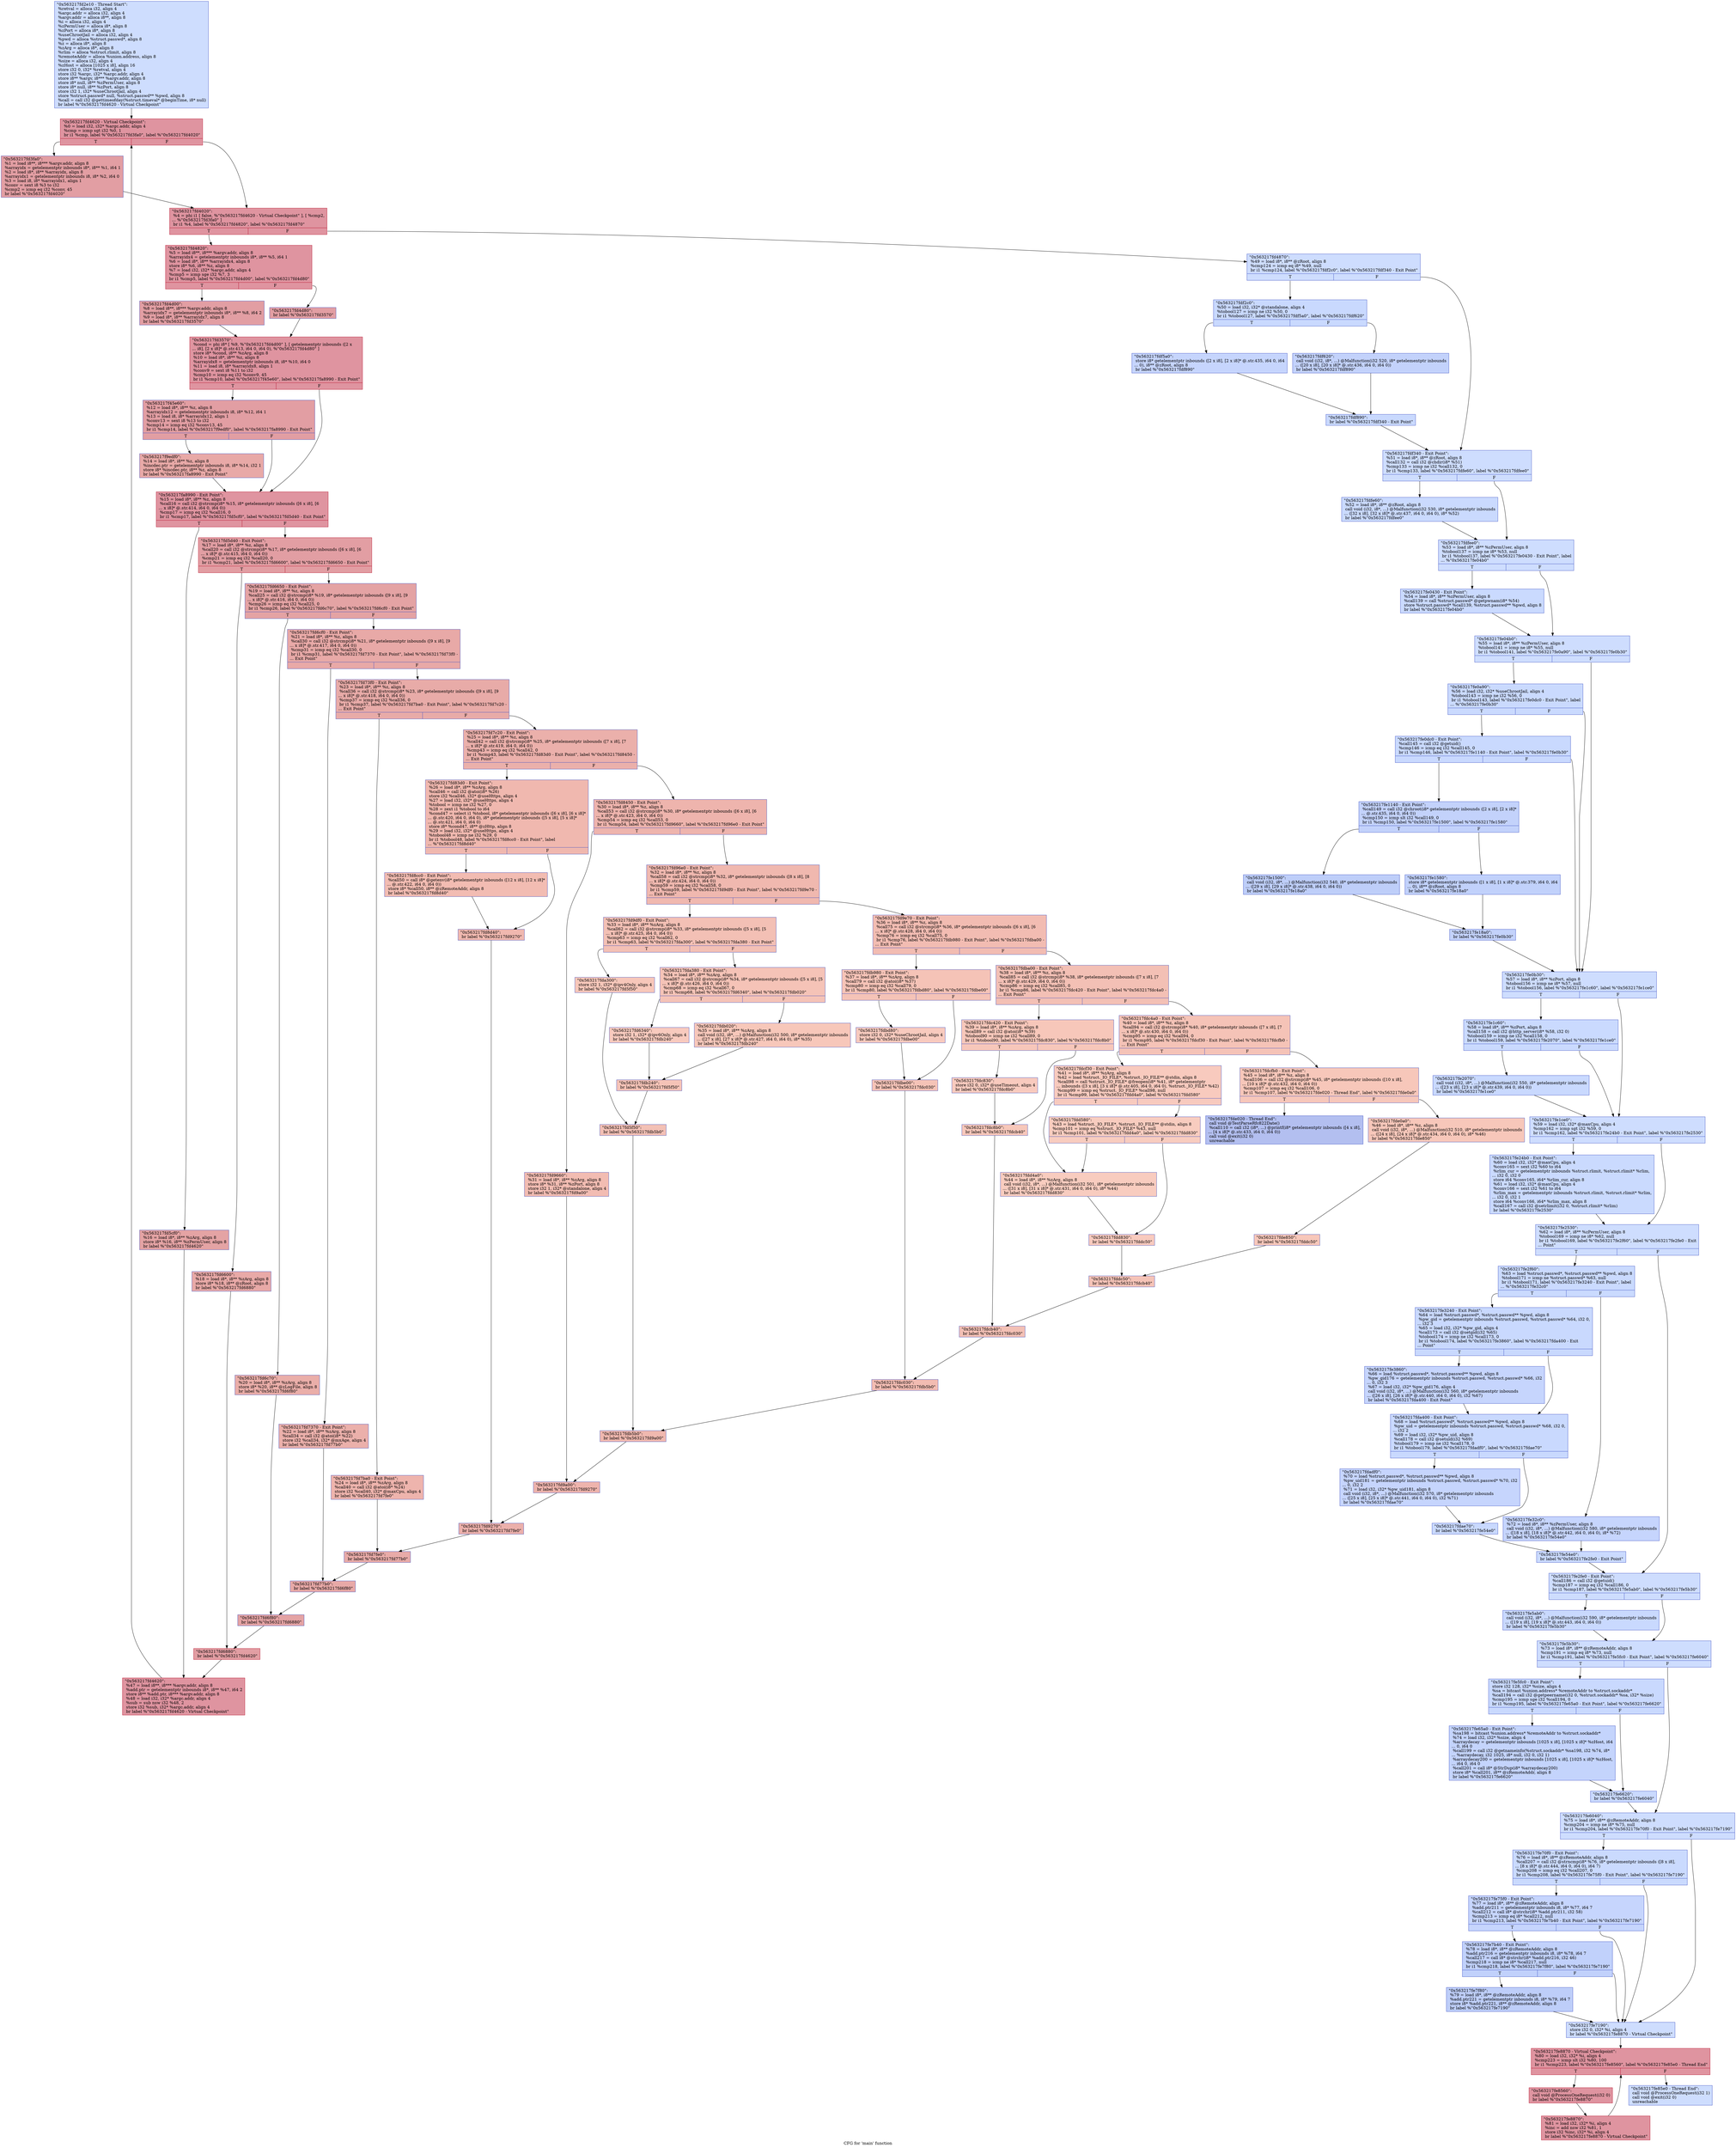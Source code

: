 digraph "CFG for 'main' function" {
	label="CFG for 'main' function";

	Node0x563217fd2e10 [shape=record,color="#3d50c3ff", style=filled, fillcolor="#8fb1fe70",label="{\"0x563217fd2e10 - Thread Start\":\l  %retval = alloca i32, align 4\l  %argc.addr = alloca i32, align 4\l  %argv.addr = alloca i8**, align 8\l  %i = alloca i32, align 4\l  %zPermUser = alloca i8*, align 8\l  %zPort = alloca i8*, align 8\l  %useChrootJail = alloca i32, align 4\l  %pwd = alloca %struct.passwd*, align 8\l  %z = alloca i8*, align 8\l  %zArg = alloca i8*, align 8\l  %rlim = alloca %struct.rlimit, align 8\l  %remoteAddr = alloca %union.address, align 8\l  %size = alloca i32, align 4\l  %zHost = alloca [1025 x i8], align 16\l  store i32 0, i32* %retval, align 4\l  store i32 %argc, i32* %argc.addr, align 4\l  store i8** %argv, i8*** %argv.addr, align 8\l  store i8* null, i8** %zPermUser, align 8\l  store i8* null, i8** %zPort, align 8\l  store i32 1, i32* %useChrootJail, align 4\l  store %struct.passwd* null, %struct.passwd** %pwd, align 8\l  %call = call i32 @gettimeofday(%struct.timeval* @beginTime, i8* null)\l  br label %\"0x563217fd4620 - Virtual Checkpoint\"\l}"];
	Node0x563217fd2e10 -> Node0x563217fd3d90;
	Node0x563217fd3d90 [shape=record,color="#b70d28ff", style=filled, fillcolor="#b70d2870",label="{\"0x563217fd4620 - Virtual Checkpoint\":            \l  %0 = load i32, i32* %argc.addr, align 4\l  %cmp = icmp sgt i32 %0, 1\l  br i1 %cmp, label %\"0x563217fd3fa0\", label %\"0x563217fd4020\"\l|{<s0>T|<s1>F}}"];
	Node0x563217fd3d90:s0 -> Node0x563217fd3fa0;
	Node0x563217fd3d90:s1 -> Node0x563217fd4020;
	Node0x563217fd3fa0 [shape=record,color="#3d50c3ff", style=filled, fillcolor="#be242e70",label="{\"0x563217fd3fa0\":                                 \l  %1 = load i8**, i8*** %argv.addr, align 8\l  %arrayidx = getelementptr inbounds i8*, i8** %1, i64 1\l  %2 = load i8*, i8** %arrayidx, align 8\l  %arrayidx1 = getelementptr inbounds i8, i8* %2, i64 0\l  %3 = load i8, i8* %arrayidx1, align 1\l  %conv = sext i8 %3 to i32\l  %cmp2 = icmp eq i32 %conv, 45\l  br label %\"0x563217fd4020\"\l}"];
	Node0x563217fd3fa0 -> Node0x563217fd4020;
	Node0x563217fd4020 [shape=record,color="#b70d28ff", style=filled, fillcolor="#b70d2870",label="{\"0x563217fd4020\":                                 \l  %4 = phi i1 [ false, %\"0x563217fd4620 - Virtual Checkpoint\" ], [ %cmp2,\l... %\"0x563217fd3fa0\" ]\l  br i1 %4, label %\"0x563217fd4820\", label %\"0x563217fd4870\"\l|{<s0>T|<s1>F}}"];
	Node0x563217fd4020:s0 -> Node0x563217fd4820;
	Node0x563217fd4020:s1 -> Node0x563217fd4870;
	Node0x563217fd4820 [shape=record,color="#b70d28ff", style=filled, fillcolor="#b70d2870",label="{\"0x563217fd4820\":                                 \l  %5 = load i8**, i8*** %argv.addr, align 8\l  %arrayidx4 = getelementptr inbounds i8*, i8** %5, i64 1\l  %6 = load i8*, i8** %arrayidx4, align 8\l  store i8* %6, i8** %z, align 8\l  %7 = load i32, i32* %argc.addr, align 4\l  %cmp5 = icmp sge i32 %7, 3\l  br i1 %cmp5, label %\"0x563217fd4d00\", label %\"0x563217fd4d80\"\l|{<s0>T|<s1>F}}"];
	Node0x563217fd4820:s0 -> Node0x563217fd4d00;
	Node0x563217fd4820:s1 -> Node0x563217fd4d80;
	Node0x563217fd4d00 [shape=record,color="#3d50c3ff", style=filled, fillcolor="#be242e70",label="{\"0x563217fd4d00\":                                 \l  %8 = load i8**, i8*** %argv.addr, align 8\l  %arrayidx7 = getelementptr inbounds i8*, i8** %8, i64 2\l  %9 = load i8*, i8** %arrayidx7, align 8\l  br label %\"0x563217fd3570\"\l}"];
	Node0x563217fd4d00 -> Node0x563217fd3570;
	Node0x563217fd4d80 [shape=record,color="#3d50c3ff", style=filled, fillcolor="#be242e70",label="{\"0x563217fd4d80\":                                 \l  br label %\"0x563217fd3570\"\l}"];
	Node0x563217fd4d80 -> Node0x563217fd3570;
	Node0x563217fd3570 [shape=record,color="#b70d28ff", style=filled, fillcolor="#b70d2870",label="{\"0x563217fd3570\":                                 \l  %cond = phi i8* [ %9, %\"0x563217fd4d00\" ], [ getelementptr inbounds ([2 x\l... i8], [2 x i8]* @.str.413, i64 0, i64 0), %\"0x563217fd4d80\" ]\l  store i8* %cond, i8** %zArg, align 8\l  %10 = load i8*, i8** %z, align 8\l  %arrayidx8 = getelementptr inbounds i8, i8* %10, i64 0\l  %11 = load i8, i8* %arrayidx8, align 1\l  %conv9 = sext i8 %11 to i32\l  %cmp10 = icmp eq i32 %conv9, 45\l  br i1 %cmp10, label %\"0x563217f45e60\", label %\"0x563217fa8990 - Exit Point\"\l|{<s0>T|<s1>F}}"];
	Node0x563217fd3570:s0 -> Node0x563217f45e60;
	Node0x563217fd3570:s1 -> Node0x563217fa8990;
	Node0x563217f45e60 [shape=record,color="#3d50c3ff", style=filled, fillcolor="#be242e70",label="{\"0x563217f45e60\":                                 \l  %12 = load i8*, i8** %z, align 8\l  %arrayidx12 = getelementptr inbounds i8, i8* %12, i64 1\l  %13 = load i8, i8* %arrayidx12, align 1\l  %conv13 = sext i8 %13 to i32\l  %cmp14 = icmp eq i32 %conv13, 45\l  br i1 %cmp14, label %\"0x563217f9edf0\", label %\"0x563217fa8990 - Exit Point\"\l|{<s0>T|<s1>F}}"];
	Node0x563217f45e60:s0 -> Node0x563217f9edf0;
	Node0x563217f45e60:s1 -> Node0x563217fa8990;
	Node0x563217f9edf0 [shape=record,color="#3d50c3ff", style=filled, fillcolor="#ca3b3770",label="{\"0x563217f9edf0\":                                 \l  %14 = load i8*, i8** %z, align 8\l  %incdec.ptr = getelementptr inbounds i8, i8* %14, i32 1\l  store i8* %incdec.ptr, i8** %z, align 8\l  br label %\"0x563217fa8990 - Exit Point\"\l}"];
	Node0x563217f9edf0 -> Node0x563217fa8990;
	Node0x563217fa8990 [shape=record,color="#b70d28ff", style=filled, fillcolor="#b70d2870",label="{\"0x563217fa8990 - Exit Point\":                    \l  %15 = load i8*, i8** %z, align 8\l  %call16 = call i32 @strcmp(i8* %15, i8* getelementptr inbounds ([6 x i8], [6\l... x i8]* @.str.414, i64 0, i64 0))\l  %cmp17 = icmp eq i32 %call16, 0\l  br i1 %cmp17, label %\"0x563217fd5cf0\", label %\"0x563217fd5d40 - Exit Point\"\l|{<s0>T|<s1>F}}"];
	Node0x563217fa8990:s0 -> Node0x563217fd5cf0;
	Node0x563217fa8990:s1 -> Node0x563217fd5d40;
	Node0x563217fd5cf0 [shape=record,color="#3d50c3ff", style=filled, fillcolor="#c32e3170",label="{\"0x563217fd5cf0\":                                 \l  %16 = load i8*, i8** %zArg, align 8\l  store i8* %16, i8** %zPermUser, align 8\l  br label %\"0x563217fd4620\"\l}"];
	Node0x563217fd5cf0 -> Node0x563217fd4620;
	Node0x563217fd5d40 [shape=record,color="#b70d28ff", style=filled, fillcolor="#be242e70",label="{\"0x563217fd5d40 - Exit Point\":                    \l  %17 = load i8*, i8** %z, align 8\l  %call20 = call i32 @strcmp(i8* %17, i8* getelementptr inbounds ([6 x i8], [6\l... x i8]* @.str.415, i64 0, i64 0))\l  %cmp21 = icmp eq i32 %call20, 0\l  br i1 %cmp21, label %\"0x563217fd6600\", label %\"0x563217fd6650 - Exit Point\"\l|{<s0>T|<s1>F}}"];
	Node0x563217fd5d40:s0 -> Node0x563217fd6600;
	Node0x563217fd5d40:s1 -> Node0x563217fd6650;
	Node0x563217fd6600 [shape=record,color="#3d50c3ff", style=filled, fillcolor="#ca3b3770",label="{\"0x563217fd6600\":                                 \l  %18 = load i8*, i8** %zArg, align 8\l  store i8* %18, i8** @zRoot, align 8\l  br label %\"0x563217fd6880\"\l}"];
	Node0x563217fd6600 -> Node0x563217fd6880;
	Node0x563217fd6650 [shape=record,color="#3d50c3ff", style=filled, fillcolor="#c32e3170",label="{\"0x563217fd6650 - Exit Point\":                    \l  %19 = load i8*, i8** %z, align 8\l  %call25 = call i32 @strcmp(i8* %19, i8* getelementptr inbounds ([9 x i8], [9\l... x i8]* @.str.416, i64 0, i64 0))\l  %cmp26 = icmp eq i32 %call25, 0\l  br i1 %cmp26, label %\"0x563217fd6c70\", label %\"0x563217fd6cf0 - Exit Point\"\l|{<s0>T|<s1>F}}"];
	Node0x563217fd6650:s0 -> Node0x563217fd6c70;
	Node0x563217fd6650:s1 -> Node0x563217fd6cf0;
	Node0x563217fd6c70 [shape=record,color="#3d50c3ff", style=filled, fillcolor="#d0473d70",label="{\"0x563217fd6c70\":                                 \l  %20 = load i8*, i8** %zArg, align 8\l  store i8* %20, i8** @zLogFile, align 8\l  br label %\"0x563217fd6f80\"\l}"];
	Node0x563217fd6c70 -> Node0x563217fd6f80;
	Node0x563217fd6cf0 [shape=record,color="#3d50c3ff", style=filled, fillcolor="#ca3b3770",label="{\"0x563217fd6cf0 - Exit Point\":                    \l  %21 = load i8*, i8** %z, align 8\l  %call30 = call i32 @strcmp(i8* %21, i8* getelementptr inbounds ([9 x i8], [9\l... x i8]* @.str.417, i64 0, i64 0))\l  %cmp31 = icmp eq i32 %call30, 0\l  br i1 %cmp31, label %\"0x563217fd7370 - Exit Point\", label %\"0x563217fd73f0 -\l... Exit Point\"\l|{<s0>T|<s1>F}}"];
	Node0x563217fd6cf0:s0 -> Node0x563217fd7370;
	Node0x563217fd6cf0:s1 -> Node0x563217fd73f0;
	Node0x563217fd7370 [shape=record,color="#3d50c3ff", style=filled, fillcolor="#d24b4070",label="{\"0x563217fd7370 - Exit Point\":                    \l  %22 = load i8*, i8** %zArg, align 8\l  %call34 = call i32 @atoi(i8* %22)\l  store i32 %call34, i32* @mxAge, align 4\l  br label %\"0x563217fd77b0\"\l}"];
	Node0x563217fd7370 -> Node0x563217fd77b0;
	Node0x563217fd73f0 [shape=record,color="#3d50c3ff", style=filled, fillcolor="#cc403a70",label="{\"0x563217fd73f0 - Exit Point\":                    \l  %23 = load i8*, i8** %z, align 8\l  %call36 = call i32 @strcmp(i8* %23, i8* getelementptr inbounds ([9 x i8], [9\l... x i8]* @.str.418, i64 0, i64 0))\l  %cmp37 = icmp eq i32 %call36, 0\l  br i1 %cmp37, label %\"0x563217fd7ba0 - Exit Point\", label %\"0x563217fd7c20 -\l... Exit Point\"\l|{<s0>T|<s1>F}}"];
	Node0x563217fd73f0:s0 -> Node0x563217fd7ba0;
	Node0x563217fd73f0:s1 -> Node0x563217fd7c20;
	Node0x563217fd7ba0 [shape=record,color="#3d50c3ff", style=filled, fillcolor="#d8564670",label="{\"0x563217fd7ba0 - Exit Point\":                    \l  %24 = load i8*, i8** %zArg, align 8\l  %call40 = call i32 @atoi(i8* %24)\l  store i32 %call40, i32* @maxCpu, align 4\l  br label %\"0x563217fd7fe0\"\l}"];
	Node0x563217fd7ba0 -> Node0x563217fd7fe0;
	Node0x563217fd7c20 [shape=record,color="#3d50c3ff", style=filled, fillcolor="#d24b4070",label="{\"0x563217fd7c20 - Exit Point\":                    \l  %25 = load i8*, i8** %z, align 8\l  %call42 = call i32 @strcmp(i8* %25, i8* getelementptr inbounds ([7 x i8], [7\l... x i8]* @.str.419, i64 0, i64 0))\l  %cmp43 = icmp eq i32 %call42, 0\l  br i1 %cmp43, label %\"0x563217fd83d0 - Exit Point\", label %\"0x563217fd8450 -\l... Exit Point\"\l|{<s0>T|<s1>F}}"];
	Node0x563217fd7c20:s0 -> Node0x563217fd83d0;
	Node0x563217fd7c20:s1 -> Node0x563217fd8450;
	Node0x563217fd83d0 [shape=record,color="#3d50c3ff", style=filled, fillcolor="#dc5d4a70",label="{\"0x563217fd83d0 - Exit Point\":                    \l  %26 = load i8*, i8** %zArg, align 8\l  %call46 = call i32 @atoi(i8* %26)\l  store i32 %call46, i32* @useHttps, align 4\l  %27 = load i32, i32* @useHttps, align 4\l  %tobool = icmp ne i32 %27, 0\l  %28 = zext i1 %tobool to i64\l  %cond47 = select i1 %tobool, i8* getelementptr inbounds ([6 x i8], [6 x i8]*\l... @.str.420, i64 0, i64 0), i8* getelementptr inbounds ([5 x i8], [5 x i8]*\l... @.str.421, i64 0, i64 0)\l  store i8* %cond47, i8** @zHttp, align 8\l  %29 = load i32, i32* @useHttps, align 4\l  %tobool48 = icmp ne i32 %29, 0\l  br i1 %tobool48, label %\"0x563217fd8cc0 - Exit Point\", label\l... %\"0x563217fd8d40\"\l|{<s0>T|<s1>F}}"];
	Node0x563217fd83d0:s0 -> Node0x563217fd8cc0;
	Node0x563217fd83d0:s1 -> Node0x563217fd8d40;
	Node0x563217fd8cc0 [shape=record,color="#3d50c3ff", style=filled, fillcolor="#e1675170",label="{\"0x563217fd8cc0 - Exit Point\":                    \l  %call50 = call i8* @getenv(i8* getelementptr inbounds ([12 x i8], [12 x i8]*\l... @.str.422, i64 0, i64 0))\l  store i8* %call50, i8** @zRemoteAddr, align 8\l  br label %\"0x563217fd8d40\"\l}"];
	Node0x563217fd8cc0 -> Node0x563217fd8d40;
	Node0x563217fd8d40 [shape=record,color="#3d50c3ff", style=filled, fillcolor="#dc5d4a70",label="{\"0x563217fd8d40\":                                 \l  br label %\"0x563217fd9270\"\l}"];
	Node0x563217fd8d40 -> Node0x563217fd9270;
	Node0x563217fd8450 [shape=record,color="#3d50c3ff", style=filled, fillcolor="#d8564670",label="{\"0x563217fd8450 - Exit Point\":                    \l  %30 = load i8*, i8** %z, align 8\l  %call53 = call i32 @strcmp(i8* %30, i8* getelementptr inbounds ([6 x i8], [6\l... x i8]* @.str.423, i64 0, i64 0))\l  %cmp54 = icmp eq i32 %call53, 0\l  br i1 %cmp54, label %\"0x563217fd9660\", label %\"0x563217fd96e0 - Exit Point\"\l|{<s0>T|<s1>F}}"];
	Node0x563217fd8450:s0 -> Node0x563217fd9660;
	Node0x563217fd8450:s1 -> Node0x563217fd96e0;
	Node0x563217fd9660 [shape=record,color="#3d50c3ff", style=filled, fillcolor="#e1675170",label="{\"0x563217fd9660\":                                 \l  %31 = load i8*, i8** %zArg, align 8\l  store i8* %31, i8** %zPort, align 8\l  store i32 1, i32* @standalone, align 4\l  br label %\"0x563217fd9a00\"\l}"];
	Node0x563217fd9660 -> Node0x563217fd9a00;
	Node0x563217fd96e0 [shape=record,color="#3d50c3ff", style=filled, fillcolor="#dc5d4a70",label="{\"0x563217fd96e0 - Exit Point\":                    \l  %32 = load i8*, i8** %z, align 8\l  %call58 = call i32 @strcmp(i8* %32, i8* getelementptr inbounds ([8 x i8], [8\l... x i8]* @.str.424, i64 0, i64 0))\l  %cmp59 = icmp eq i32 %call58, 0\l  br i1 %cmp59, label %\"0x563217fd9df0 - Exit Point\", label %\"0x563217fd9e70 -\l... Exit Point\"\l|{<s0>T|<s1>F}}"];
	Node0x563217fd96e0:s0 -> Node0x563217fd9df0;
	Node0x563217fd96e0:s1 -> Node0x563217fd9e70;
	Node0x563217fd9df0 [shape=record,color="#3d50c3ff", style=filled, fillcolor="#e5705870",label="{\"0x563217fd9df0 - Exit Point\":                    \l  %33 = load i8*, i8** %zArg, align 8\l  %call62 = call i32 @strcmp(i8* %33, i8* getelementptr inbounds ([5 x i8], [5\l... x i8]* @.str.425, i64 0, i64 0))\l  %cmp63 = icmp eq i32 %call62, 0\l  br i1 %cmp63, label %\"0x563217fda300\", label %\"0x563217fda380 - Exit Point\"\l|{<s0>T|<s1>F}}"];
	Node0x563217fd9df0:s0 -> Node0x563217fda300;
	Node0x563217fd9df0:s1 -> Node0x563217fda380;
	Node0x563217fda300 [shape=record,color="#3d50c3ff", style=filled, fillcolor="#ec7f6370",label="{\"0x563217fda300\":                                 \l  store i32 1, i32* @ipv4Only, align 4\l  br label %\"0x563217fd5f50\"\l}"];
	Node0x563217fda300 -> Node0x563217fd5f50;
	Node0x563217fda380 [shape=record,color="#3d50c3ff", style=filled, fillcolor="#e8765c70",label="{\"0x563217fda380 - Exit Point\":                    \l  %34 = load i8*, i8** %zArg, align 8\l  %call67 = call i32 @strcmp(i8* %34, i8* getelementptr inbounds ([5 x i8], [5\l... x i8]* @.str.426, i64 0, i64 0))\l  %cmp68 = icmp eq i32 %call67, 0\l  br i1 %cmp68, label %\"0x563217fd6340\", label %\"0x563217fdb020\"\l|{<s0>T|<s1>F}}"];
	Node0x563217fda380:s0 -> Node0x563217fd6340;
	Node0x563217fda380:s1 -> Node0x563217fdb020;
	Node0x563217fd6340 [shape=record,color="#3d50c3ff", style=filled, fillcolor="#ef886b70",label="{\"0x563217fd6340\":                                 \l  store i32 1, i32* @ipv6Only, align 4\l  br label %\"0x563217fdb240\"\l}"];
	Node0x563217fd6340 -> Node0x563217fdb240;
	Node0x563217fdb020 [shape=record,color="#3d50c3ff", style=filled, fillcolor="#ec7f6370",label="{\"0x563217fdb020\":                                 \l  %35 = load i8*, i8** %zArg, align 8\l  call void (i32, i8*, ...) @Malfunction(i32 500, i8* getelementptr inbounds\l... ([27 x i8], [27 x i8]* @.str.427, i64 0, i64 0), i8* %35)\l  br label %\"0x563217fdb240\"\l}"];
	Node0x563217fdb020 -> Node0x563217fdb240;
	Node0x563217fdb240 [shape=record,color="#3d50c3ff", style=filled, fillcolor="#e8765c70",label="{\"0x563217fdb240\":                                 \l  br label %\"0x563217fd5f50\"\l}"];
	Node0x563217fdb240 -> Node0x563217fd5f50;
	Node0x563217fd5f50 [shape=record,color="#3d50c3ff", style=filled, fillcolor="#e5705870",label="{\"0x563217fd5f50\":                                 \l  br label %\"0x563217fdb5b0\"\l}"];
	Node0x563217fd5f50 -> Node0x563217fdb5b0;
	Node0x563217fd9e70 [shape=record,color="#3d50c3ff", style=filled, fillcolor="#e1675170",label="{\"0x563217fd9e70 - Exit Point\":                    \l  %36 = load i8*, i8** %z, align 8\l  %call75 = call i32 @strcmp(i8* %36, i8* getelementptr inbounds ([6 x i8], [6\l... x i8]* @.str.428, i64 0, i64 0))\l  %cmp76 = icmp eq i32 %call75, 0\l  br i1 %cmp76, label %\"0x563217fdb980 - Exit Point\", label %\"0x563217fdba00 -\l... Exit Point\"\l|{<s0>T|<s1>F}}"];
	Node0x563217fd9e70:s0 -> Node0x563217fdb980;
	Node0x563217fd9e70:s1 -> Node0x563217fdba00;
	Node0x563217fdb980 [shape=record,color="#3d50c3ff", style=filled, fillcolor="#e8765c70",label="{\"0x563217fdb980 - Exit Point\":                    \l  %37 = load i8*, i8** %zArg, align 8\l  %call79 = call i32 @atoi(i8* %37)\l  %cmp80 = icmp eq i32 %call79, 0\l  br i1 %cmp80, label %\"0x563217fdbd80\", label %\"0x563217fdbe00\"\l|{<s0>T|<s1>F}}"];
	Node0x563217fdb980:s0 -> Node0x563217fdbd80;
	Node0x563217fdb980:s1 -> Node0x563217fdbe00;
	Node0x563217fdbd80 [shape=record,color="#3d50c3ff", style=filled, fillcolor="#ef886b70",label="{\"0x563217fdbd80\":                                 \l  store i32 0, i32* %useChrootJail, align 4\l  br label %\"0x563217fdbe00\"\l}"];
	Node0x563217fdbd80 -> Node0x563217fdbe00;
	Node0x563217fdbe00 [shape=record,color="#3d50c3ff", style=filled, fillcolor="#e8765c70",label="{\"0x563217fdbe00\":                                 \l  br label %\"0x563217fdc030\"\l}"];
	Node0x563217fdbe00 -> Node0x563217fdc030;
	Node0x563217fdba00 [shape=record,color="#3d50c3ff", style=filled, fillcolor="#e5705870",label="{\"0x563217fdba00 - Exit Point\":                    \l  %38 = load i8*, i8** %z, align 8\l  %call85 = call i32 @strcmp(i8* %38, i8* getelementptr inbounds ([7 x i8], [7\l... x i8]* @.str.429, i64 0, i64 0))\l  %cmp86 = icmp eq i32 %call85, 0\l  br i1 %cmp86, label %\"0x563217fdc420 - Exit Point\", label %\"0x563217fdc4a0 -\l... Exit Point\"\l|{<s0>T|<s1>F}}"];
	Node0x563217fdba00:s0 -> Node0x563217fdc420;
	Node0x563217fdba00:s1 -> Node0x563217fdc4a0;
	Node0x563217fdc420 [shape=record,color="#3d50c3ff", style=filled, fillcolor="#ec7f6370",label="{\"0x563217fdc420 - Exit Point\":                    \l  %39 = load i8*, i8** %zArg, align 8\l  %call89 = call i32 @atoi(i8* %39)\l  %tobool90 = icmp ne i32 %call89, 0\l  br i1 %tobool90, label %\"0x563217fdc830\", label %\"0x563217fdc8b0\"\l|{<s0>T|<s1>F}}"];
	Node0x563217fdc420:s0 -> Node0x563217fdc830;
	Node0x563217fdc420:s1 -> Node0x563217fdc8b0;
	Node0x563217fdc830 [shape=record,color="#3d50c3ff", style=filled, fillcolor="#ef886b70",label="{\"0x563217fdc830\":                                 \l  store i32 0, i32* @useTimeout, align 4\l  br label %\"0x563217fdc8b0\"\l}"];
	Node0x563217fdc830 -> Node0x563217fdc8b0;
	Node0x563217fdc8b0 [shape=record,color="#3d50c3ff", style=filled, fillcolor="#ec7f6370",label="{\"0x563217fdc8b0\":                                 \l  br label %\"0x563217fdcb40\"\l}"];
	Node0x563217fdc8b0 -> Node0x563217fdcb40;
	Node0x563217fdc4a0 [shape=record,color="#3d50c3ff", style=filled, fillcolor="#e8765c70",label="{\"0x563217fdc4a0 - Exit Point\":                    \l  %40 = load i8*, i8** %z, align 8\l  %call94 = call i32 @strcmp(i8* %40, i8* getelementptr inbounds ([7 x i8], [7\l... x i8]* @.str.430, i64 0, i64 0))\l  %cmp95 = icmp eq i32 %call94, 0\l  br i1 %cmp95, label %\"0x563217fdcf30 - Exit Point\", label %\"0x563217fdcfb0 -\l... Exit Point\"\l|{<s0>T|<s1>F}}"];
	Node0x563217fdc4a0:s0 -> Node0x563217fdcf30;
	Node0x563217fdc4a0:s1 -> Node0x563217fdcfb0;
	Node0x563217fdcf30 [shape=record,color="#3d50c3ff", style=filled, fillcolor="#ef886b70",label="{\"0x563217fdcf30 - Exit Point\":                    \l  %41 = load i8*, i8** %zArg, align 8\l  %42 = load %struct._IO_FILE*, %struct._IO_FILE** @stdin, align 8\l  %call98 = call %struct._IO_FILE* @freopen(i8* %41, i8* getelementptr\l... inbounds ([3 x i8], [3 x i8]* @.str.405, i64 0, i64 0), %struct._IO_FILE* %42)\l  %cmp99 = icmp eq %struct._IO_FILE* %call98, null\l  br i1 %cmp99, label %\"0x563217fdd4a0\", label %\"0x563217fdd580\"\l|{<s0>T|<s1>F}}"];
	Node0x563217fdcf30:s0 -> Node0x563217fdd4a0;
	Node0x563217fdcf30:s1 -> Node0x563217fdd580;
	Node0x563217fdd580 [shape=record,color="#3d50c3ff", style=filled, fillcolor="#f08b6e70",label="{\"0x563217fdd580\":                                 \l  %43 = load %struct._IO_FILE*, %struct._IO_FILE** @stdin, align 8\l  %cmp101 = icmp eq %struct._IO_FILE* %43, null\l  br i1 %cmp101, label %\"0x563217fdd4a0\", label %\"0x563217fdd830\"\l|{<s0>T|<s1>F}}"];
	Node0x563217fdd580:s0 -> Node0x563217fdd4a0;
	Node0x563217fdd580:s1 -> Node0x563217fdd830;
	Node0x563217fdd4a0 [shape=record,color="#3d50c3ff", style=filled, fillcolor="#f08b6e70",label="{\"0x563217fdd4a0\":                                 \l  %44 = load i8*, i8** %zArg, align 8\l  call void (i32, i8*, ...) @Malfunction(i32 501, i8* getelementptr inbounds\l... ([31 x i8], [31 x i8]* @.str.431, i64 0, i64 0), i8* %44)\l  br label %\"0x563217fdd830\"\l}"];
	Node0x563217fdd4a0 -> Node0x563217fdd830;
	Node0x563217fdd830 [shape=record,color="#3d50c3ff", style=filled, fillcolor="#ef886b70",label="{\"0x563217fdd830\":                                 \l  br label %\"0x563217fddc50\"\l}"];
	Node0x563217fdd830 -> Node0x563217fddc50;
	Node0x563217fdcfb0 [shape=record,color="#3d50c3ff", style=filled, fillcolor="#ec7f6370",label="{\"0x563217fdcfb0 - Exit Point\":                    \l  %45 = load i8*, i8** %z, align 8\l  %call106 = call i32 @strcmp(i8* %45, i8* getelementptr inbounds ([10 x i8],\l... [10 x i8]* @.str.432, i64 0, i64 0))\l  %cmp107 = icmp eq i32 %call106, 0\l  br i1 %cmp107, label %\"0x563217fde020 - Thread End\", label %\"0x563217fde0a0\"\l|{<s0>T|<s1>F}}"];
	Node0x563217fdcfb0:s0 -> Node0x563217fde020;
	Node0x563217fdcfb0:s1 -> Node0x563217fde0a0;
	Node0x563217fde020 [shape=record,color="#3d50c3ff", style=filled, fillcolor="#536edd70",label="{\"0x563217fde020 - Thread End\":                    \l  call void @TestParseRfc822Date()\l  %call110 = call i32 (i8*, ...) @printf(i8* getelementptr inbounds ([4 x i8],\l... [4 x i8]* @.str.433, i64 0, i64 0))\l  call void @exit(i32 0)\l  unreachable\l}"];
	Node0x563217fde0a0 [shape=record,color="#3d50c3ff", style=filled, fillcolor="#ec7f6370",label="{\"0x563217fde0a0\":                                 \l  %46 = load i8*, i8** %z, align 8\l  call void (i32, i8*, ...) @Malfunction(i32 510, i8* getelementptr inbounds\l... ([24 x i8], [24 x i8]* @.str.434, i64 0, i64 0), i8* %46)\l  br label %\"0x563217fde850\"\l}"];
	Node0x563217fde0a0 -> Node0x563217fde850;
	Node0x563217fde850 [shape=record,color="#3d50c3ff", style=filled, fillcolor="#ec7f6370",label="{\"0x563217fde850\":                                 \l  br label %\"0x563217fddc50\"\l}"];
	Node0x563217fde850 -> Node0x563217fddc50;
	Node0x563217fddc50 [shape=record,color="#3d50c3ff", style=filled, fillcolor="#e8765c70",label="{\"0x563217fddc50\":                                 \l  br label %\"0x563217fdcb40\"\l}"];
	Node0x563217fddc50 -> Node0x563217fdcb40;
	Node0x563217fdcb40 [shape=record,color="#3d50c3ff", style=filled, fillcolor="#e5705870",label="{\"0x563217fdcb40\":                                 \l  br label %\"0x563217fdc030\"\l}"];
	Node0x563217fdcb40 -> Node0x563217fdc030;
	Node0x563217fdc030 [shape=record,color="#3d50c3ff", style=filled, fillcolor="#e1675170",label="{\"0x563217fdc030\":                                 \l  br label %\"0x563217fdb5b0\"\l}"];
	Node0x563217fdc030 -> Node0x563217fdb5b0;
	Node0x563217fdb5b0 [shape=record,color="#3d50c3ff", style=filled, fillcolor="#dc5d4a70",label="{\"0x563217fdb5b0\":                                 \l  br label %\"0x563217fd9a00\"\l}"];
	Node0x563217fdb5b0 -> Node0x563217fd9a00;
	Node0x563217fd9a00 [shape=record,color="#3d50c3ff", style=filled, fillcolor="#d8564670",label="{\"0x563217fd9a00\":                                 \l  br label %\"0x563217fd9270\"\l}"];
	Node0x563217fd9a00 -> Node0x563217fd9270;
	Node0x563217fd9270 [shape=record,color="#3d50c3ff", style=filled, fillcolor="#d24b4070",label="{\"0x563217fd9270\":                                 \l  br label %\"0x563217fd7fe0\"\l}"];
	Node0x563217fd9270 -> Node0x563217fd7fe0;
	Node0x563217fd7fe0 [shape=record,color="#3d50c3ff", style=filled, fillcolor="#cc403a70",label="{\"0x563217fd7fe0\":                                 \l  br label %\"0x563217fd77b0\"\l}"];
	Node0x563217fd7fe0 -> Node0x563217fd77b0;
	Node0x563217fd77b0 [shape=record,color="#3d50c3ff", style=filled, fillcolor="#ca3b3770",label="{\"0x563217fd77b0\":                                 \l  br label %\"0x563217fd6f80\"\l}"];
	Node0x563217fd77b0 -> Node0x563217fd6f80;
	Node0x563217fd6f80 [shape=record,color="#3d50c3ff", style=filled, fillcolor="#c32e3170",label="{\"0x563217fd6f80\":                                 \l  br label %\"0x563217fd6880\"\l}"];
	Node0x563217fd6f80 -> Node0x563217fd6880;
	Node0x563217fd6880 [shape=record,color="#b70d28ff", style=filled, fillcolor="#be242e70",label="{\"0x563217fd6880\":                                 \l  br label %\"0x563217fd4620\"\l}"];
	Node0x563217fd6880 -> Node0x563217fd4620;
	Node0x563217fd4620 [shape=record,color="#b70d28ff", style=filled, fillcolor="#b70d2870",label="{\"0x563217fd4620\":                                 \l  %47 = load i8**, i8*** %argv.addr, align 8\l  %add.ptr = getelementptr inbounds i8*, i8** %47, i64 2\l  store i8** %add.ptr, i8*** %argv.addr, align 8\l  %48 = load i32, i32* %argc.addr, align 4\l  %sub = sub nsw i32 %48, 2\l  store i32 %sub, i32* %argc.addr, align 4\l  br label %\"0x563217fd4620 - Virtual Checkpoint\"\l}"];
	Node0x563217fd4620 -> Node0x563217fd3d90;
	Node0x563217fd4870 [shape=record,color="#3d50c3ff", style=filled, fillcolor="#8fb1fe70",label="{\"0x563217fd4870\":                                 \l  %49 = load i8*, i8** @zRoot, align 8\l  %cmp124 = icmp eq i8* %49, null\l  br i1 %cmp124, label %\"0x563217fdf2c0\", label %\"0x563217fdf340 - Exit Point\"\l|{<s0>T|<s1>F}}"];
	Node0x563217fd4870:s0 -> Node0x563217fdf2c0;
	Node0x563217fd4870:s1 -> Node0x563217fdf340;
	Node0x563217fdf2c0 [shape=record,color="#3d50c3ff", style=filled, fillcolor="#85a8fc70",label="{\"0x563217fdf2c0\":                                 \l  %50 = load i32, i32* @standalone, align 4\l  %tobool127 = icmp ne i32 %50, 0\l  br i1 %tobool127, label %\"0x563217fdf5a0\", label %\"0x563217fdf620\"\l|{<s0>T|<s1>F}}"];
	Node0x563217fdf2c0:s0 -> Node0x563217fdf5a0;
	Node0x563217fdf2c0:s1 -> Node0x563217fdf620;
	Node0x563217fdf5a0 [shape=record,color="#3d50c3ff", style=filled, fillcolor="#7ea1fa70",label="{\"0x563217fdf5a0\":                                 \l  store i8* getelementptr inbounds ([2 x i8], [2 x i8]* @.str.435, i64 0, i64\l... 0), i8** @zRoot, align 8\l  br label %\"0x563217fdf890\"\l}"];
	Node0x563217fdf5a0 -> Node0x563217fdf890;
	Node0x563217fdf620 [shape=record,color="#3d50c3ff", style=filled, fillcolor="#779af770",label="{\"0x563217fdf620\":                                 \l  call void (i32, i8*, ...) @Malfunction(i32 520, i8* getelementptr inbounds\l... ([20 x i8], [20 x i8]* @.str.436, i64 0, i64 0))\l  br label %\"0x563217fdf890\"\l}"];
	Node0x563217fdf620 -> Node0x563217fdf890;
	Node0x563217fdf890 [shape=record,color="#3d50c3ff", style=filled, fillcolor="#85a8fc70",label="{\"0x563217fdf890\":                                 \l  br label %\"0x563217fdf340 - Exit Point\"\l}"];
	Node0x563217fdf890 -> Node0x563217fdf340;
	Node0x563217fdf340 [shape=record,color="#3d50c3ff", style=filled, fillcolor="#8fb1fe70",label="{\"0x563217fdf340 - Exit Point\":                    \l  %51 = load i8*, i8** @zRoot, align 8\l  %call132 = call i32 @chdir(i8* %51)\l  %cmp133 = icmp ne i32 %call132, 0\l  br i1 %cmp133, label %\"0x563217fdfe60\", label %\"0x563217fdfee0\"\l|{<s0>T|<s1>F}}"];
	Node0x563217fdf340:s0 -> Node0x563217fdfe60;
	Node0x563217fdf340:s1 -> Node0x563217fdfee0;
	Node0x563217fdfe60 [shape=record,color="#3d50c3ff", style=filled, fillcolor="#88abfd70",label="{\"0x563217fdfe60\":                                 \l  %52 = load i8*, i8** @zRoot, align 8\l  call void (i32, i8*, ...) @Malfunction(i32 530, i8* getelementptr inbounds\l... ([32 x i8], [32 x i8]* @.str.437, i64 0, i64 0), i8* %52)\l  br label %\"0x563217fdfee0\"\l}"];
	Node0x563217fdfe60 -> Node0x563217fdfee0;
	Node0x563217fdfee0 [shape=record,color="#3d50c3ff", style=filled, fillcolor="#8fb1fe70",label="{\"0x563217fdfee0\":                                 \l  %53 = load i8*, i8** %zPermUser, align 8\l  %tobool137 = icmp ne i8* %53, null\l  br i1 %tobool137, label %\"0x563217fe0430 - Exit Point\", label\l... %\"0x563217fe04b0\"\l|{<s0>T|<s1>F}}"];
	Node0x563217fdfee0:s0 -> Node0x563217fe0430;
	Node0x563217fdfee0:s1 -> Node0x563217fe04b0;
	Node0x563217fe0430 [shape=record,color="#3d50c3ff", style=filled, fillcolor="#88abfd70",label="{\"0x563217fe0430 - Exit Point\":                    \l  %54 = load i8*, i8** %zPermUser, align 8\l  %call139 = call %struct.passwd* @getpwnam(i8* %54)\l  store %struct.passwd* %call139, %struct.passwd** %pwd, align 8\l  br label %\"0x563217fe04b0\"\l}"];
	Node0x563217fe0430 -> Node0x563217fe04b0;
	Node0x563217fe04b0 [shape=record,color="#3d50c3ff", style=filled, fillcolor="#8fb1fe70",label="{\"0x563217fe04b0\":                                 \l  %55 = load i8*, i8** %zPermUser, align 8\l  %tobool141 = icmp ne i8* %55, null\l  br i1 %tobool141, label %\"0x563217fe0a90\", label %\"0x563217fe0b30\"\l|{<s0>T|<s1>F}}"];
	Node0x563217fe04b0:s0 -> Node0x563217fe0a90;
	Node0x563217fe04b0:s1 -> Node0x563217fe0b30;
	Node0x563217fe0a90 [shape=record,color="#3d50c3ff", style=filled, fillcolor="#88abfd70",label="{\"0x563217fe0a90\":                                 \l  %56 = load i32, i32* %useChrootJail, align 4\l  %tobool143 = icmp ne i32 %56, 0\l  br i1 %tobool143, label %\"0x563217fe0dc0 - Exit Point\", label\l... %\"0x563217fe0b30\"\l|{<s0>T|<s1>F}}"];
	Node0x563217fe0a90:s0 -> Node0x563217fe0dc0;
	Node0x563217fe0a90:s1 -> Node0x563217fe0b30;
	Node0x563217fe0dc0 [shape=record,color="#3d50c3ff", style=filled, fillcolor="#85a8fc70",label="{\"0x563217fe0dc0 - Exit Point\":                    \l  %call145 = call i32 @getuid()\l  %cmp146 = icmp eq i32 %call145, 0\l  br i1 %cmp146, label %\"0x563217fe1140 - Exit Point\", label %\"0x563217fe0b30\"\l|{<s0>T|<s1>F}}"];
	Node0x563217fe0dc0:s0 -> Node0x563217fe1140;
	Node0x563217fe0dc0:s1 -> Node0x563217fe0b30;
	Node0x563217fe1140 [shape=record,color="#3d50c3ff", style=filled, fillcolor="#779af770",label="{\"0x563217fe1140 - Exit Point\":                    \l  %call149 = call i32 @chroot(i8* getelementptr inbounds ([2 x i8], [2 x i8]*\l... @.str.435, i64 0, i64 0))\l  %cmp150 = icmp slt i32 %call149, 0\l  br i1 %cmp150, label %\"0x563217fe1500\", label %\"0x563217fe1580\"\l|{<s0>T|<s1>F}}"];
	Node0x563217fe1140:s0 -> Node0x563217fe1500;
	Node0x563217fe1140:s1 -> Node0x563217fe1580;
	Node0x563217fe1500 [shape=record,color="#3d50c3ff", style=filled, fillcolor="#6c8ff170",label="{\"0x563217fe1500\":                                 \l  call void (i32, i8*, ...) @Malfunction(i32 540, i8* getelementptr inbounds\l... ([29 x i8], [29 x i8]* @.str.438, i64 0, i64 0))\l  br label %\"0x563217fe18a0\"\l}"];
	Node0x563217fe1500 -> Node0x563217fe18a0;
	Node0x563217fe1580 [shape=record,color="#3d50c3ff", style=filled, fillcolor="#7396f570",label="{\"0x563217fe1580\":                                 \l  store i8* getelementptr inbounds ([1 x i8], [1 x i8]* @.str.379, i64 0, i64\l... 0), i8** @zRoot, align 8\l  br label %\"0x563217fe18a0\"\l}"];
	Node0x563217fe1580 -> Node0x563217fe18a0;
	Node0x563217fe18a0 [shape=record,color="#3d50c3ff", style=filled, fillcolor="#779af770",label="{\"0x563217fe18a0\":                                 \l  br label %\"0x563217fe0b30\"\l}"];
	Node0x563217fe18a0 -> Node0x563217fe0b30;
	Node0x563217fe0b30 [shape=record,color="#3d50c3ff", style=filled, fillcolor="#8fb1fe70",label="{\"0x563217fe0b30\":                                 \l  %57 = load i8*, i8** %zPort, align 8\l  %tobool156 = icmp ne i8* %57, null\l  br i1 %tobool156, label %\"0x563217fe1c60\", label %\"0x563217fe1ce0\"\l|{<s0>T|<s1>F}}"];
	Node0x563217fe0b30:s0 -> Node0x563217fe1c60;
	Node0x563217fe0b30:s1 -> Node0x563217fe1ce0;
	Node0x563217fe1c60 [shape=record,color="#3d50c3ff", style=filled, fillcolor="#88abfd70",label="{\"0x563217fe1c60\":                                 \l  %58 = load i8*, i8** %zPort, align 8\l  %call158 = call i32 @http_server(i8* %58, i32 0)\l  %tobool159 = icmp ne i32 %call158, 0\l  br i1 %tobool159, label %\"0x563217fe2070\", label %\"0x563217fe1ce0\"\l|{<s0>T|<s1>F}}"];
	Node0x563217fe1c60:s0 -> Node0x563217fe2070;
	Node0x563217fe1c60:s1 -> Node0x563217fe1ce0;
	Node0x563217fe2070 [shape=record,color="#3d50c3ff", style=filled, fillcolor="#85a8fc70",label="{\"0x563217fe2070\":                                 \l  call void (i32, i8*, ...) @Malfunction(i32 550, i8* getelementptr inbounds\l... ([23 x i8], [23 x i8]* @.str.439, i64 0, i64 0))\l  br label %\"0x563217fe1ce0\"\l}"];
	Node0x563217fe2070 -> Node0x563217fe1ce0;
	Node0x563217fe1ce0 [shape=record,color="#3d50c3ff", style=filled, fillcolor="#8fb1fe70",label="{\"0x563217fe1ce0\":                                 \l  %59 = load i32, i32* @maxCpu, align 4\l  %cmp162 = icmp sgt i32 %59, 0\l  br i1 %cmp162, label %\"0x563217fe24b0 - Exit Point\", label %\"0x563217fe2530\"\l|{<s0>T|<s1>F}}"];
	Node0x563217fe1ce0:s0 -> Node0x563217fe24b0;
	Node0x563217fe1ce0:s1 -> Node0x563217fe2530;
	Node0x563217fe24b0 [shape=record,color="#3d50c3ff", style=filled, fillcolor="#88abfd70",label="{\"0x563217fe24b0 - Exit Point\":                    \l  %60 = load i32, i32* @maxCpu, align 4\l  %conv165 = sext i32 %60 to i64\l  %rlim_cur = getelementptr inbounds %struct.rlimit, %struct.rlimit* %rlim,\l... i32 0, i32 0\l  store i64 %conv165, i64* %rlim_cur, align 8\l  %61 = load i32, i32* @maxCpu, align 4\l  %conv166 = sext i32 %61 to i64\l  %rlim_max = getelementptr inbounds %struct.rlimit, %struct.rlimit* %rlim,\l... i32 0, i32 1\l  store i64 %conv166, i64* %rlim_max, align 8\l  %call167 = call i32 @setrlimit(i32 0, %struct.rlimit* %rlim)\l  br label %\"0x563217fe2530\"\l}"];
	Node0x563217fe24b0 -> Node0x563217fe2530;
	Node0x563217fe2530 [shape=record,color="#3d50c3ff", style=filled, fillcolor="#8fb1fe70",label="{\"0x563217fe2530\":                                 \l  %62 = load i8*, i8** %zPermUser, align 8\l  %tobool169 = icmp ne i8* %62, null\l  br i1 %tobool169, label %\"0x563217fe2f60\", label %\"0x563217fe2fe0 - Exit\l... Point\"\l|{<s0>T|<s1>F}}"];
	Node0x563217fe2530:s0 -> Node0x563217fe2f60;
	Node0x563217fe2530:s1 -> Node0x563217fe2fe0;
	Node0x563217fe2f60 [shape=record,color="#3d50c3ff", style=filled, fillcolor="#88abfd70",label="{\"0x563217fe2f60\":                                 \l  %63 = load %struct.passwd*, %struct.passwd** %pwd, align 8\l  %tobool171 = icmp ne %struct.passwd* %63, null\l  br i1 %tobool171, label %\"0x563217fe3240 - Exit Point\", label\l... %\"0x563217fe32c0\"\l|{<s0>T|<s1>F}}"];
	Node0x563217fe2f60:s0 -> Node0x563217fe3240;
	Node0x563217fe2f60:s1 -> Node0x563217fe32c0;
	Node0x563217fe3240 [shape=record,color="#3d50c3ff", style=filled, fillcolor="#85a8fc70",label="{\"0x563217fe3240 - Exit Point\":                    \l  %64 = load %struct.passwd*, %struct.passwd** %pwd, align 8\l  %pw_gid = getelementptr inbounds %struct.passwd, %struct.passwd* %64, i32 0,\l... i32 3\l  %65 = load i32, i32* %pw_gid, align 4\l  %call173 = call i32 @setgid(i32 %65)\l  %tobool174 = icmp ne i32 %call173, 0\l  br i1 %tobool174, label %\"0x563217fe3860\", label %\"0x563217fda400 - Exit\l... Point\"\l|{<s0>T|<s1>F}}"];
	Node0x563217fe3240:s0 -> Node0x563217fe3860;
	Node0x563217fe3240:s1 -> Node0x563217fda400;
	Node0x563217fe3860 [shape=record,color="#3d50c3ff", style=filled, fillcolor="#7ea1fa70",label="{\"0x563217fe3860\":                                 \l  %66 = load %struct.passwd*, %struct.passwd** %pwd, align 8\l  %pw_gid176 = getelementptr inbounds %struct.passwd, %struct.passwd* %66, i32\l... 0, i32 3\l  %67 = load i32, i32* %pw_gid176, align 4\l  call void (i32, i8*, ...) @Malfunction(i32 560, i8* getelementptr inbounds\l... ([26 x i8], [26 x i8]* @.str.440, i64 0, i64 0), i32 %67)\l  br label %\"0x563217fda400 - Exit Point\"\l}"];
	Node0x563217fe3860 -> Node0x563217fda400;
	Node0x563217fda400 [shape=record,color="#3d50c3ff", style=filled, fillcolor="#85a8fc70",label="{\"0x563217fda400 - Exit Point\":                    \l  %68 = load %struct.passwd*, %struct.passwd** %pwd, align 8\l  %pw_uid = getelementptr inbounds %struct.passwd, %struct.passwd* %68, i32 0,\l... i32 2\l  %69 = load i32, i32* %pw_uid, align 8\l  %call178 = call i32 @setuid(i32 %69)\l  %tobool179 = icmp ne i32 %call178, 0\l  br i1 %tobool179, label %\"0x563217fdadf0\", label %\"0x563217fdae70\"\l|{<s0>T|<s1>F}}"];
	Node0x563217fda400:s0 -> Node0x563217fdadf0;
	Node0x563217fda400:s1 -> Node0x563217fdae70;
	Node0x563217fdadf0 [shape=record,color="#3d50c3ff", style=filled, fillcolor="#7ea1fa70",label="{\"0x563217fdadf0\":                                 \l  %70 = load %struct.passwd*, %struct.passwd** %pwd, align 8\l  %pw_uid181 = getelementptr inbounds %struct.passwd, %struct.passwd* %70, i32\l... 0, i32 2\l  %71 = load i32, i32* %pw_uid181, align 8\l  call void (i32, i8*, ...) @Malfunction(i32 570, i8* getelementptr inbounds\l... ([25 x i8], [25 x i8]* @.str.441, i64 0, i64 0), i32 %71)\l  br label %\"0x563217fdae70\"\l}"];
	Node0x563217fdadf0 -> Node0x563217fdae70;
	Node0x563217fdae70 [shape=record,color="#3d50c3ff", style=filled, fillcolor="#85a8fc70",label="{\"0x563217fdae70\":                                 \l  br label %\"0x563217fe54e0\"\l}"];
	Node0x563217fdae70 -> Node0x563217fe54e0;
	Node0x563217fe32c0 [shape=record,color="#3d50c3ff", style=filled, fillcolor="#7ea1fa70",label="{\"0x563217fe32c0\":                                 \l  %72 = load i8*, i8** %zPermUser, align 8\l  call void (i32, i8*, ...) @Malfunction(i32 580, i8* getelementptr inbounds\l... ([18 x i8], [18 x i8]* @.str.442, i64 0, i64 0), i8* %72)\l  br label %\"0x563217fe54e0\"\l}"];
	Node0x563217fe32c0 -> Node0x563217fe54e0;
	Node0x563217fe54e0 [shape=record,color="#3d50c3ff", style=filled, fillcolor="#88abfd70",label="{\"0x563217fe54e0\":                                 \l  br label %\"0x563217fe2fe0 - Exit Point\"\l}"];
	Node0x563217fe54e0 -> Node0x563217fe2fe0;
	Node0x563217fe2fe0 [shape=record,color="#3d50c3ff", style=filled, fillcolor="#8fb1fe70",label="{\"0x563217fe2fe0 - Exit Point\":                    \l  %call186 = call i32 @getuid()\l  %cmp187 = icmp eq i32 %call186, 0\l  br i1 %cmp187, label %\"0x563217fe5ab0\", label %\"0x563217fe5b30\"\l|{<s0>T|<s1>F}}"];
	Node0x563217fe2fe0:s0 -> Node0x563217fe5ab0;
	Node0x563217fe2fe0:s1 -> Node0x563217fe5b30;
	Node0x563217fe5ab0 [shape=record,color="#3d50c3ff", style=filled, fillcolor="#85a8fc70",label="{\"0x563217fe5ab0\":                                 \l  call void (i32, i8*, ...) @Malfunction(i32 590, i8* getelementptr inbounds\l... ([19 x i8], [19 x i8]* @.str.443, i64 0, i64 0))\l  br label %\"0x563217fe5b30\"\l}"];
	Node0x563217fe5ab0 -> Node0x563217fe5b30;
	Node0x563217fe5b30 [shape=record,color="#3d50c3ff", style=filled, fillcolor="#8fb1fe70",label="{\"0x563217fe5b30\":                                 \l  %73 = load i8*, i8** @zRemoteAddr, align 8\l  %cmp191 = icmp eq i8* %73, null\l  br i1 %cmp191, label %\"0x563217fe5fc0 - Exit Point\", label %\"0x563217fe6040\"\l|{<s0>T|<s1>F}}"];
	Node0x563217fe5b30:s0 -> Node0x563217fe5fc0;
	Node0x563217fe5b30:s1 -> Node0x563217fe6040;
	Node0x563217fe5fc0 [shape=record,color="#3d50c3ff", style=filled, fillcolor="#85a8fc70",label="{\"0x563217fe5fc0 - Exit Point\":                    \l  store i32 128, i32* %size, align 4\l  %sa = bitcast %union.address* %remoteAddr to %struct.sockaddr*\l  %call194 = call i32 @getpeername(i32 0, %struct.sockaddr* %sa, i32* %size)\l  %cmp195 = icmp sge i32 %call194, 0\l  br i1 %cmp195, label %\"0x563217fe65a0 - Exit Point\", label %\"0x563217fe6620\"\l|{<s0>T|<s1>F}}"];
	Node0x563217fe5fc0:s0 -> Node0x563217fe65a0;
	Node0x563217fe5fc0:s1 -> Node0x563217fe6620;
	Node0x563217fe65a0 [shape=record,color="#3d50c3ff", style=filled, fillcolor="#7a9df870",label="{\"0x563217fe65a0 - Exit Point\":                    \l  %sa198 = bitcast %union.address* %remoteAddr to %struct.sockaddr*\l  %74 = load i32, i32* %size, align 4\l  %arraydecay = getelementptr inbounds [1025 x i8], [1025 x i8]* %zHost, i64\l... 0, i64 0\l  %call199 = call i32 @getnameinfo(%struct.sockaddr* %sa198, i32 %74, i8*\l... %arraydecay, i32 1025, i8* null, i32 0, i32 1)\l  %arraydecay200 = getelementptr inbounds [1025 x i8], [1025 x i8]* %zHost,\l... i64 0, i64 0\l  %call201 = call i8* @StrDup(i8* %arraydecay200)\l  store i8* %call201, i8** @zRemoteAddr, align 8\l  br label %\"0x563217fe6620\"\l}"];
	Node0x563217fe65a0 -> Node0x563217fe6620;
	Node0x563217fe6620 [shape=record,color="#3d50c3ff", style=filled, fillcolor="#85a8fc70",label="{\"0x563217fe6620\":                                 \l  br label %\"0x563217fe6040\"\l}"];
	Node0x563217fe6620 -> Node0x563217fe6040;
	Node0x563217fe6040 [shape=record,color="#3d50c3ff", style=filled, fillcolor="#8fb1fe70",label="{\"0x563217fe6040\":                                 \l  %75 = load i8*, i8** @zRemoteAddr, align 8\l  %cmp204 = icmp ne i8* %75, null\l  br i1 %cmp204, label %\"0x563217fe70f0 - Exit Point\", label %\"0x563217fe7190\"\l|{<s0>T|<s1>F}}"];
	Node0x563217fe6040:s0 -> Node0x563217fe70f0;
	Node0x563217fe6040:s1 -> Node0x563217fe7190;
	Node0x563217fe70f0 [shape=record,color="#3d50c3ff", style=filled, fillcolor="#88abfd70",label="{\"0x563217fe70f0 - Exit Point\":                    \l  %76 = load i8*, i8** @zRemoteAddr, align 8\l  %call207 = call i32 @strncmp(i8* %76, i8* getelementptr inbounds ([8 x i8],\l... [8 x i8]* @.str.444, i64 0, i64 0), i64 7)\l  %cmp208 = icmp eq i32 %call207, 0\l  br i1 %cmp208, label %\"0x563217fe75f0 - Exit Point\", label %\"0x563217fe7190\"\l|{<s0>T|<s1>F}}"];
	Node0x563217fe70f0:s0 -> Node0x563217fe75f0;
	Node0x563217fe70f0:s1 -> Node0x563217fe7190;
	Node0x563217fe75f0 [shape=record,color="#3d50c3ff", style=filled, fillcolor="#7ea1fa70",label="{\"0x563217fe75f0 - Exit Point\":                    \l  %77 = load i8*, i8** @zRemoteAddr, align 8\l  %add.ptr211 = getelementptr inbounds i8, i8* %77, i64 7\l  %call212 = call i8* @strchr(i8* %add.ptr211, i32 58)\l  %cmp213 = icmp eq i8* %call212, null\l  br i1 %cmp213, label %\"0x563217fe7b40 - Exit Point\", label %\"0x563217fe7190\"\l|{<s0>T|<s1>F}}"];
	Node0x563217fe75f0:s0 -> Node0x563217fe7b40;
	Node0x563217fe75f0:s1 -> Node0x563217fe7190;
	Node0x563217fe7b40 [shape=record,color="#3d50c3ff", style=filled, fillcolor="#7396f570",label="{\"0x563217fe7b40 - Exit Point\":                    \l  %78 = load i8*, i8** @zRemoteAddr, align 8\l  %add.ptr216 = getelementptr inbounds i8, i8* %78, i64 7\l  %call217 = call i8* @strchr(i8* %add.ptr216, i32 46)\l  %cmp218 = icmp ne i8* %call217, null\l  br i1 %cmp218, label %\"0x563217fe7f80\", label %\"0x563217fe7190\"\l|{<s0>T|<s1>F}}"];
	Node0x563217fe7b40:s0 -> Node0x563217fe7f80;
	Node0x563217fe7b40:s1 -> Node0x563217fe7190;
	Node0x563217fe7f80 [shape=record,color="#3d50c3ff", style=filled, fillcolor="#6c8ff170",label="{\"0x563217fe7f80\":                                 \l  %79 = load i8*, i8** @zRemoteAddr, align 8\l  %add.ptr221 = getelementptr inbounds i8, i8* %79, i64 7\l  store i8* %add.ptr221, i8** @zRemoteAddr, align 8\l  br label %\"0x563217fe7190\"\l}"];
	Node0x563217fe7f80 -> Node0x563217fe7190;
	Node0x563217fe7190 [shape=record,color="#3d50c3ff", style=filled, fillcolor="#8fb1fe70",label="{\"0x563217fe7190\":                                 \l  store i32 0, i32* %i, align 4\l  br label %\"0x563217fe8870 - Virtual Checkpoint\"\l}"];
	Node0x563217fe7190 -> Node0x563217fe8350;
	Node0x563217fe8350 [shape=record,color="#b70d28ff", style=filled, fillcolor="#b70d2870",label="{\"0x563217fe8870 - Virtual Checkpoint\":            \l  %80 = load i32, i32* %i, align 4\l  %cmp223 = icmp slt i32 %80, 100\l  br i1 %cmp223, label %\"0x563217fe8560\", label %\"0x563217fe85e0 - Thread End\"\l|{<s0>T|<s1>F}}"];
	Node0x563217fe8350:s0 -> Node0x563217fe8560;
	Node0x563217fe8350:s1 -> Node0x563217fe85e0;
	Node0x563217fe8560 [shape=record,color="#b70d28ff", style=filled, fillcolor="#b70d2870",label="{\"0x563217fe8560\":                                 \l  call void @ProcessOneRequest(i32 0)\l  br label %\"0x563217fe8870\"\l}"];
	Node0x563217fe8560 -> Node0x563217fe8870;
	Node0x563217fe8870 [shape=record,color="#b70d28ff", style=filled, fillcolor="#b70d2870",label="{\"0x563217fe8870\":                                 \l  %81 = load i32, i32* %i, align 4\l  %inc = add nsw i32 %81, 1\l  store i32 %inc, i32* %i, align 4\l  br label %\"0x563217fe8870 - Virtual Checkpoint\"\l}"];
	Node0x563217fe8870 -> Node0x563217fe8350;
	Node0x563217fe85e0 [shape=record,color="#3d50c3ff", style=filled, fillcolor="#8fb1fe70",label="{\"0x563217fe85e0 - Thread End\":                    \l  call void @ProcessOneRequest(i32 1)\l  call void @exit(i32 0)\l  unreachable\l}"];
}
